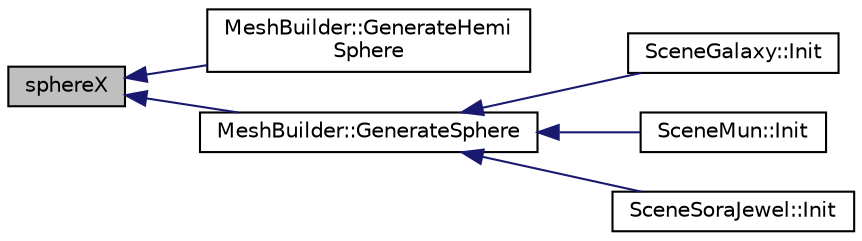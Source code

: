 digraph "sphereX"
{
  bgcolor="transparent";
  edge [fontname="Helvetica",fontsize="10",labelfontname="Helvetica",labelfontsize="10"];
  node [fontname="Helvetica",fontsize="10",shape=record];
  rankdir="LR";
  Node1 [label="sphereX",height=0.2,width=0.4,color="black", fillcolor="grey75", style="filled", fontcolor="black"];
  Node1 -> Node2 [dir="back",color="midnightblue",fontsize="10",style="solid",fontname="Helvetica"];
  Node2 [label="MeshBuilder::GenerateHemi\lSphere",height=0.2,width=0.4,color="black",URL="$classMeshBuilder.html#a5fef815cfebe98c1e2b077fa66209b8c"];
  Node1 -> Node3 [dir="back",color="midnightblue",fontsize="10",style="solid",fontname="Helvetica"];
  Node3 [label="MeshBuilder::GenerateSphere",height=0.2,width=0.4,color="black",URL="$classMeshBuilder.html#a30a1368cb5deb84777a1f6fbfbca110e"];
  Node3 -> Node4 [dir="back",color="midnightblue",fontsize="10",style="solid",fontname="Helvetica"];
  Node4 [label="SceneGalaxy::Init",height=0.2,width=0.4,color="black",URL="$classSceneGalaxy.html#aee7f7c80c0fcc156b5b6790822cb67e8",tooltip="Scene Galaxy main initializer function. "];
  Node3 -> Node5 [dir="back",color="midnightblue",fontsize="10",style="solid",fontname="Helvetica"];
  Node5 [label="SceneMun::Init",height=0.2,width=0.4,color="black",URL="$classSceneMun.html#a5eec44c082c3ce5c0aa99c16edebaca2",tooltip="Main initialiser function for SceneMun. "];
  Node3 -> Node6 [dir="back",color="midnightblue",fontsize="10",style="solid",fontname="Helvetica"];
  Node6 [label="SceneSoraJewel::Init",height=0.2,width=0.4,color="black",URL="$classSceneSoraJewel.html#abbbb6e7033bb2bac25db0d27738cbc2c",tooltip="This function initialises everything needed for the scene. "];
}
